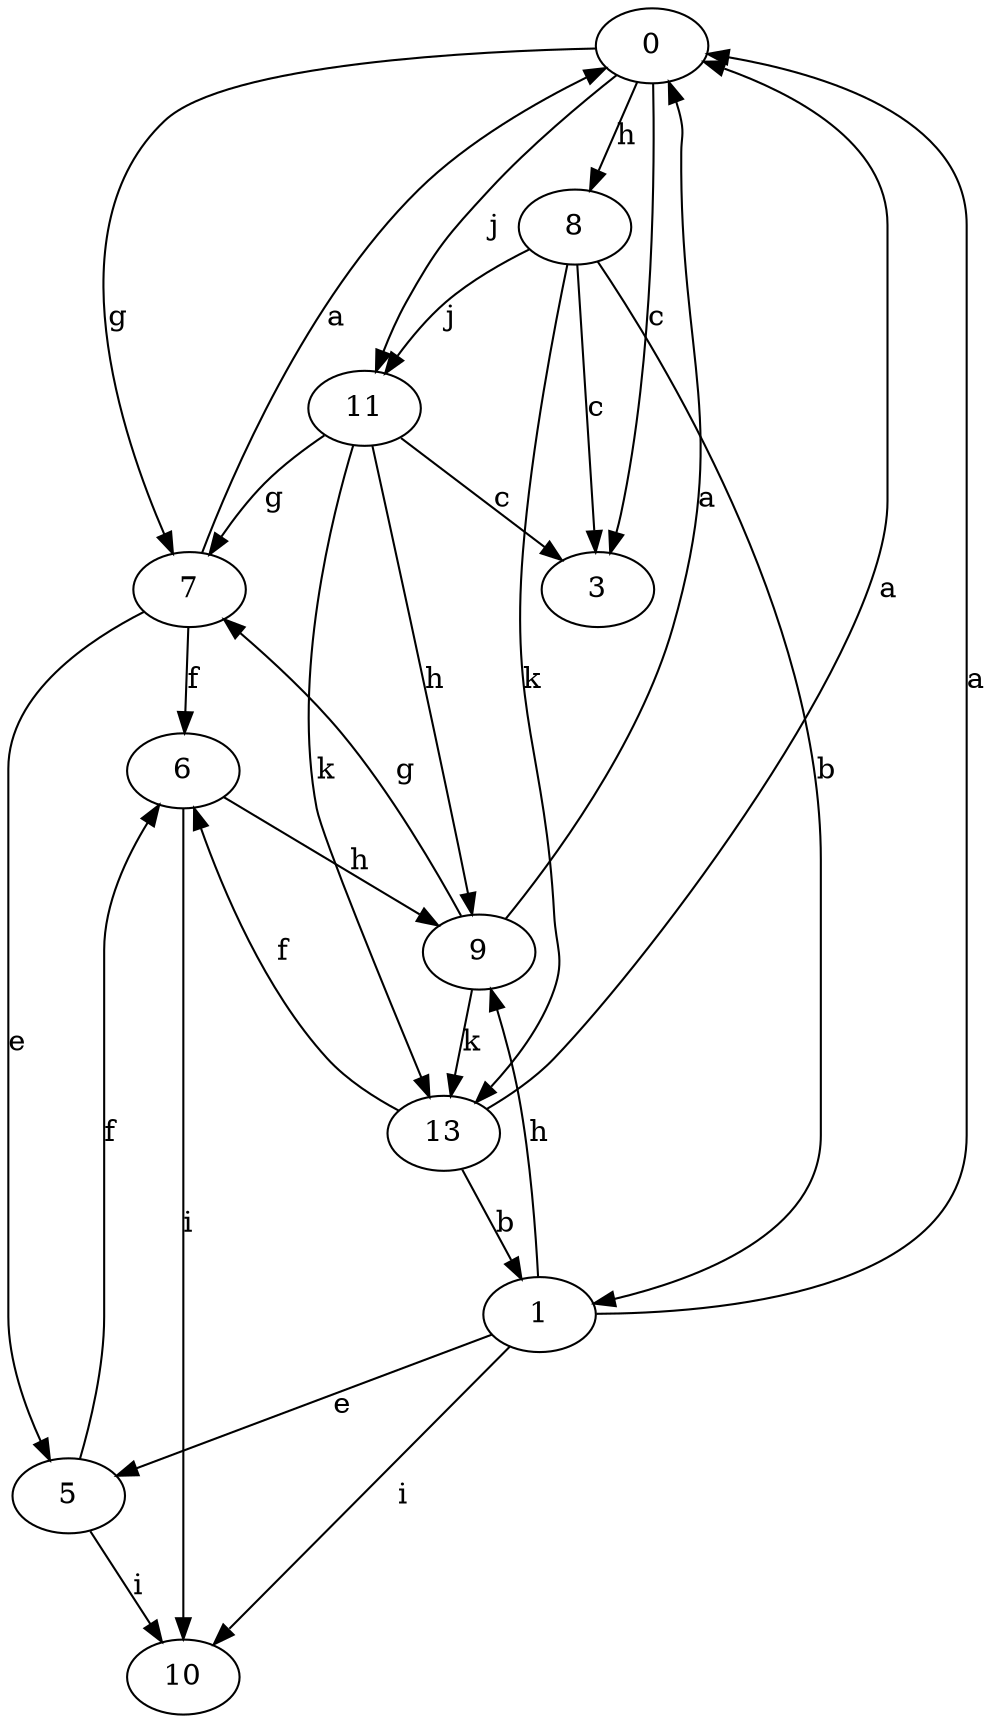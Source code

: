 strict digraph  {
0;
1;
3;
5;
6;
7;
8;
9;
10;
11;
13;
0 -> 3  [label=c];
0 -> 7  [label=g];
0 -> 8  [label=h];
0 -> 11  [label=j];
1 -> 0  [label=a];
1 -> 5  [label=e];
1 -> 9  [label=h];
1 -> 10  [label=i];
5 -> 6  [label=f];
5 -> 10  [label=i];
6 -> 9  [label=h];
6 -> 10  [label=i];
7 -> 0  [label=a];
7 -> 5  [label=e];
7 -> 6  [label=f];
8 -> 1  [label=b];
8 -> 3  [label=c];
8 -> 11  [label=j];
8 -> 13  [label=k];
9 -> 0  [label=a];
9 -> 7  [label=g];
9 -> 13  [label=k];
11 -> 3  [label=c];
11 -> 7  [label=g];
11 -> 9  [label=h];
11 -> 13  [label=k];
13 -> 0  [label=a];
13 -> 1  [label=b];
13 -> 6  [label=f];
}
